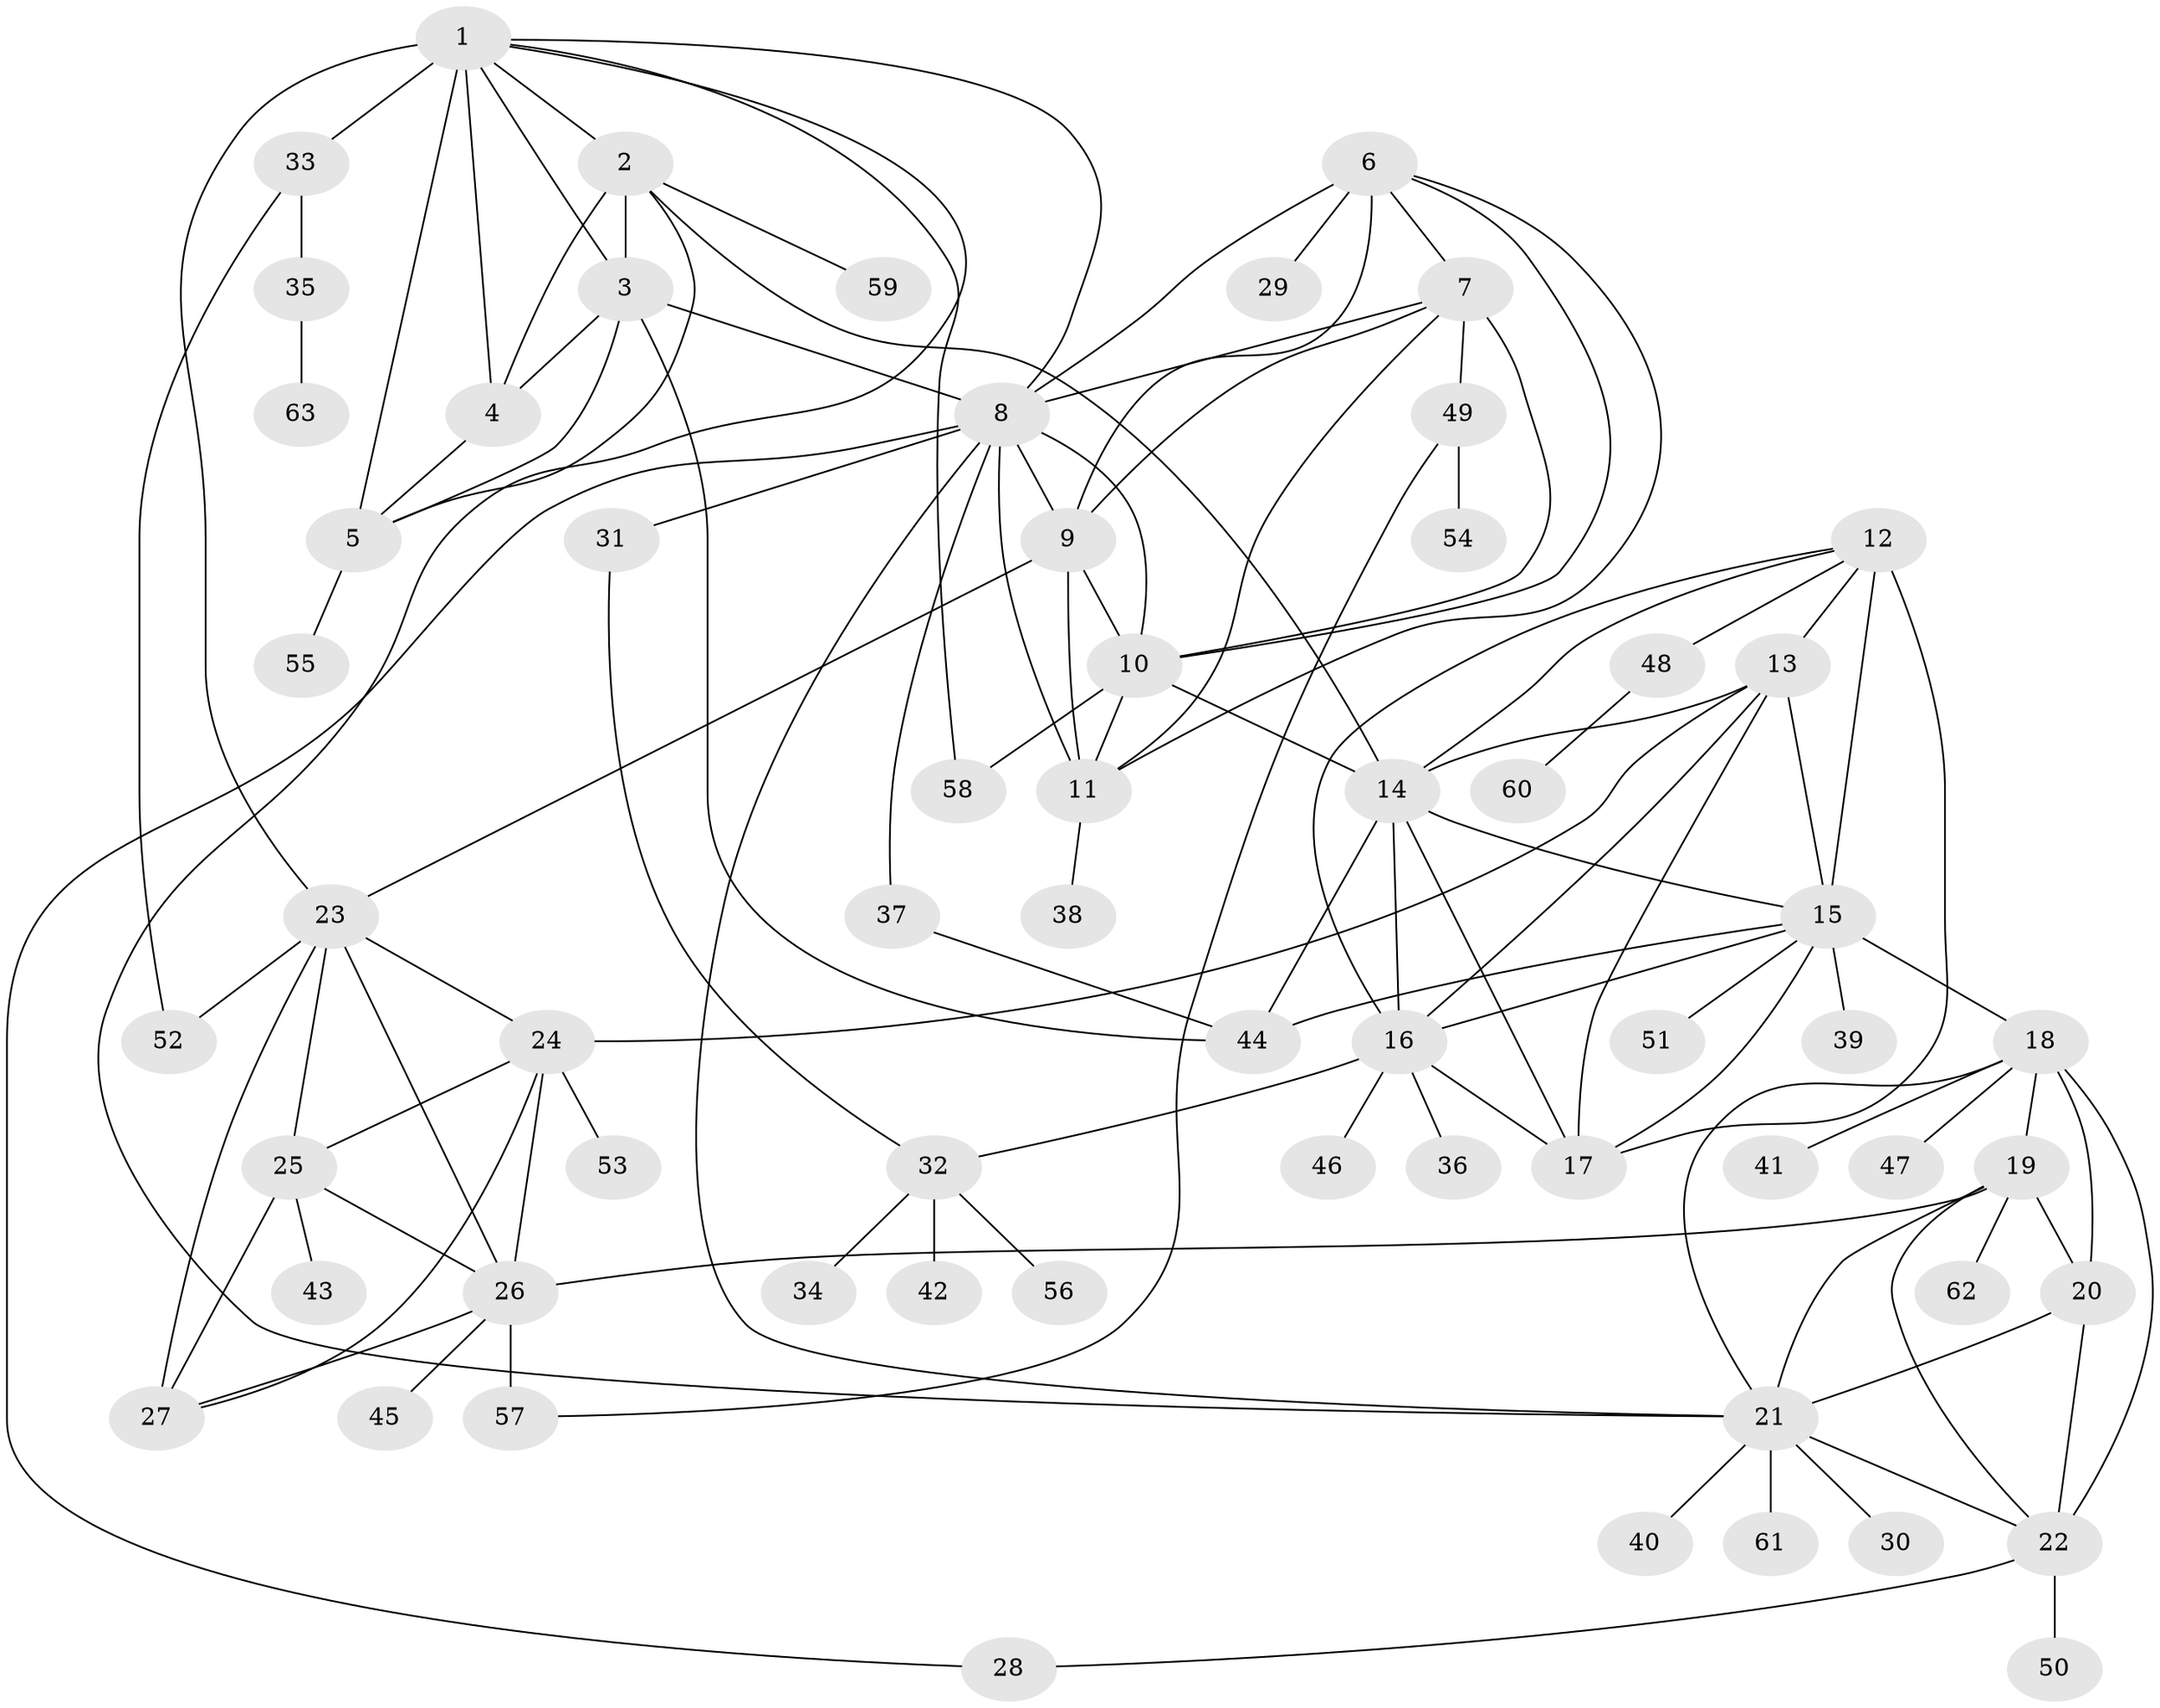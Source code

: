 // original degree distribution, {6: 0.03968253968253968, 8: 0.06349206349206349, 11: 0.015873015873015872, 7: 0.047619047619047616, 15: 0.007936507936507936, 9: 0.031746031746031744, 10: 0.023809523809523808, 5: 0.007936507936507936, 12: 0.007936507936507936, 1: 0.5793650793650794, 3: 0.023809523809523808, 4: 0.015873015873015872, 2: 0.1349206349206349}
// Generated by graph-tools (version 1.1) at 2025/37/03/09/25 02:37:32]
// undirected, 63 vertices, 115 edges
graph export_dot {
graph [start="1"]
  node [color=gray90,style=filled];
  1;
  2;
  3;
  4;
  5;
  6;
  7;
  8;
  9;
  10;
  11;
  12;
  13;
  14;
  15;
  16;
  17;
  18;
  19;
  20;
  21;
  22;
  23;
  24;
  25;
  26;
  27;
  28;
  29;
  30;
  31;
  32;
  33;
  34;
  35;
  36;
  37;
  38;
  39;
  40;
  41;
  42;
  43;
  44;
  45;
  46;
  47;
  48;
  49;
  50;
  51;
  52;
  53;
  54;
  55;
  56;
  57;
  58;
  59;
  60;
  61;
  62;
  63;
  1 -- 2 [weight=2.0];
  1 -- 3 [weight=2.0];
  1 -- 4 [weight=4.0];
  1 -- 5 [weight=2.0];
  1 -- 8 [weight=1.0];
  1 -- 21 [weight=1.0];
  1 -- 23 [weight=1.0];
  1 -- 33 [weight=1.0];
  1 -- 58 [weight=1.0];
  2 -- 3 [weight=1.0];
  2 -- 4 [weight=1.0];
  2 -- 5 [weight=1.0];
  2 -- 14 [weight=1.0];
  2 -- 59 [weight=1.0];
  3 -- 4 [weight=1.0];
  3 -- 5 [weight=1.0];
  3 -- 8 [weight=1.0];
  3 -- 44 [weight=4.0];
  4 -- 5 [weight=1.0];
  5 -- 55 [weight=1.0];
  6 -- 7 [weight=1.0];
  6 -- 8 [weight=1.0];
  6 -- 9 [weight=1.0];
  6 -- 10 [weight=1.0];
  6 -- 11 [weight=1.0];
  6 -- 29 [weight=2.0];
  7 -- 8 [weight=1.0];
  7 -- 9 [weight=1.0];
  7 -- 10 [weight=1.0];
  7 -- 11 [weight=1.0];
  7 -- 49 [weight=1.0];
  8 -- 9 [weight=1.0];
  8 -- 10 [weight=1.0];
  8 -- 11 [weight=1.0];
  8 -- 21 [weight=1.0];
  8 -- 28 [weight=1.0];
  8 -- 31 [weight=4.0];
  8 -- 37 [weight=1.0];
  9 -- 10 [weight=1.0];
  9 -- 11 [weight=1.0];
  9 -- 23 [weight=1.0];
  10 -- 11 [weight=1.0];
  10 -- 14 [weight=1.0];
  10 -- 58 [weight=2.0];
  11 -- 38 [weight=2.0];
  12 -- 13 [weight=1.0];
  12 -- 14 [weight=1.0];
  12 -- 15 [weight=1.0];
  12 -- 16 [weight=1.0];
  12 -- 17 [weight=4.0];
  12 -- 48 [weight=1.0];
  13 -- 14 [weight=1.0];
  13 -- 15 [weight=1.0];
  13 -- 16 [weight=1.0];
  13 -- 17 [weight=1.0];
  13 -- 24 [weight=1.0];
  14 -- 15 [weight=1.0];
  14 -- 16 [weight=1.0];
  14 -- 17 [weight=1.0];
  14 -- 44 [weight=1.0];
  15 -- 16 [weight=1.0];
  15 -- 17 [weight=1.0];
  15 -- 18 [weight=1.0];
  15 -- 39 [weight=1.0];
  15 -- 44 [weight=1.0];
  15 -- 51 [weight=1.0];
  16 -- 17 [weight=1.0];
  16 -- 32 [weight=1.0];
  16 -- 36 [weight=1.0];
  16 -- 46 [weight=2.0];
  18 -- 19 [weight=1.0];
  18 -- 20 [weight=1.0];
  18 -- 21 [weight=1.0];
  18 -- 22 [weight=2.0];
  18 -- 41 [weight=1.0];
  18 -- 47 [weight=1.0];
  19 -- 20 [weight=1.0];
  19 -- 21 [weight=1.0];
  19 -- 22 [weight=2.0];
  19 -- 26 [weight=1.0];
  19 -- 62 [weight=1.0];
  20 -- 21 [weight=1.0];
  20 -- 22 [weight=3.0];
  21 -- 22 [weight=2.0];
  21 -- 30 [weight=1.0];
  21 -- 40 [weight=1.0];
  21 -- 61 [weight=1.0];
  22 -- 28 [weight=1.0];
  22 -- 50 [weight=4.0];
  23 -- 24 [weight=2.0];
  23 -- 25 [weight=2.0];
  23 -- 26 [weight=2.0];
  23 -- 27 [weight=2.0];
  23 -- 52 [weight=1.0];
  24 -- 25 [weight=1.0];
  24 -- 26 [weight=1.0];
  24 -- 27 [weight=1.0];
  24 -- 53 [weight=1.0];
  25 -- 26 [weight=1.0];
  25 -- 27 [weight=1.0];
  25 -- 43 [weight=2.0];
  26 -- 27 [weight=1.0];
  26 -- 45 [weight=1.0];
  26 -- 57 [weight=4.0];
  31 -- 32 [weight=1.0];
  32 -- 34 [weight=1.0];
  32 -- 42 [weight=1.0];
  32 -- 56 [weight=1.0];
  33 -- 35 [weight=1.0];
  33 -- 52 [weight=1.0];
  35 -- 63 [weight=1.0];
  37 -- 44 [weight=1.0];
  48 -- 60 [weight=1.0];
  49 -- 54 [weight=1.0];
  49 -- 57 [weight=1.0];
}
